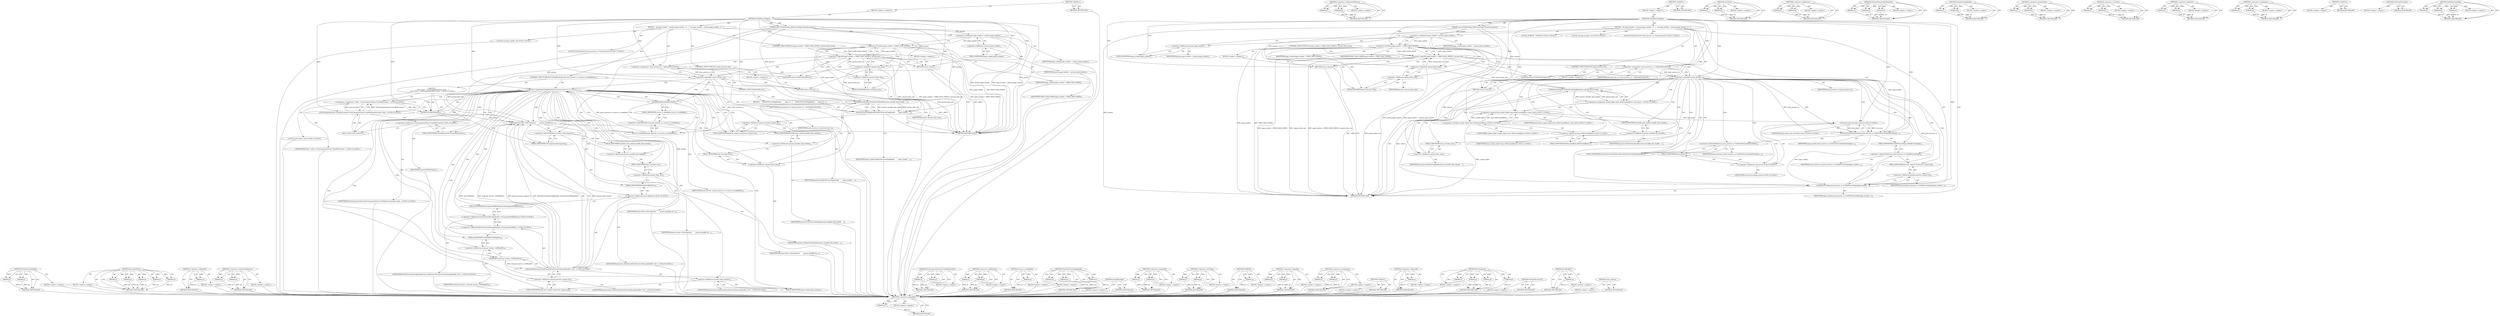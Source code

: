 digraph "web_contents" {
vulnerable_114 [label=<(METHOD,&lt;operator&gt;.logicalNot)>];
vulnerable_115 [label=<(PARAM,p1)>];
vulnerable_116 [label=<(BLOCK,&lt;empty&gt;,&lt;empty&gt;)>];
vulnerable_117 [label=<(METHOD_RETURN,ANY)>];
vulnerable_137 [label=<(METHOD,&lt;operator&gt;.indirectFieldAccess)>];
vulnerable_138 [label=<(PARAM,p1)>];
vulnerable_139 [label=<(PARAM,p2)>];
vulnerable_140 [label=<(BLOCK,&lt;empty&gt;,&lt;empty&gt;)>];
vulnerable_141 [label=<(METHOD_RETURN,ANY)>];
vulnerable_6 [label=<(METHOD,&lt;global&gt;)<SUB>1</SUB>>];
vulnerable_7 [label=<(BLOCK,&lt;empty&gt;,&lt;empty&gt;)<SUB>1</SUB>>];
vulnerable_8 [label=<(METHOD,OnDidPreviewPage)<SUB>1</SUB>>];
vulnerable_9 [label=<(PARAM,const PrintHostMsg_DidPreviewPage_Params&amp; params)<SUB>2</SUB>>];
vulnerable_10 [label=<(BLOCK,{
  int page_number = params.page_number;
  if ...,{
  int page_number = params.page_number;
  if ...)<SUB>2</SUB>>];
vulnerable_11 [label="<(LOCAL,int page_number: int)<SUB>3</SUB>>"];
vulnerable_12 [label=<(&lt;operator&gt;.assignment,page_number = params.page_number)<SUB>3</SUB>>];
vulnerable_13 [label=<(IDENTIFIER,page_number,page_number = params.page_number)<SUB>3</SUB>>];
vulnerable_14 [label=<(&lt;operator&gt;.fieldAccess,params.page_number)<SUB>3</SUB>>];
vulnerable_15 [label=<(IDENTIFIER,params,page_number = params.page_number)<SUB>3</SUB>>];
vulnerable_16 [label=<(FIELD_IDENTIFIER,page_number,page_number)<SUB>3</SUB>>];
vulnerable_17 [label=<(CONTROL_STRUCTURE,IF,if (page_number &lt; FIRST_PAGE_INDEX || !params.data_size))<SUB>4</SUB>>];
vulnerable_18 [label=<(&lt;operator&gt;.logicalOr,page_number &lt; FIRST_PAGE_INDEX || !params.data_...)<SUB>4</SUB>>];
vulnerable_19 [label=<(&lt;operator&gt;.lessThan,page_number &lt; FIRST_PAGE_INDEX)<SUB>4</SUB>>];
vulnerable_20 [label=<(IDENTIFIER,page_number,page_number &lt; FIRST_PAGE_INDEX)<SUB>4</SUB>>];
vulnerable_21 [label=<(IDENTIFIER,FIRST_PAGE_INDEX,page_number &lt; FIRST_PAGE_INDEX)<SUB>4</SUB>>];
vulnerable_22 [label=<(&lt;operator&gt;.logicalNot,!params.data_size)<SUB>4</SUB>>];
vulnerable_23 [label=<(&lt;operator&gt;.fieldAccess,params.data_size)<SUB>4</SUB>>];
vulnerable_24 [label=<(IDENTIFIER,params,!params.data_size)<SUB>4</SUB>>];
vulnerable_25 [label=<(FIELD_IDENTIFIER,data_size,data_size)<SUB>4</SUB>>];
vulnerable_26 [label=<(BLOCK,&lt;empty&gt;,&lt;empty&gt;)<SUB>5</SUB>>];
vulnerable_27 [label=<(RETURN,return;,return;)<SUB>5</SUB>>];
vulnerable_28 [label="<(LOCAL,PrintPreviewUI* print_preview_ui: PrintPreviewUI*)<SUB>7</SUB>>"];
vulnerable_29 [label=<(&lt;operator&gt;.assignment,* print_preview_ui = GetPrintPreviewUI())<SUB>7</SUB>>];
vulnerable_30 [label=<(IDENTIFIER,print_preview_ui,* print_preview_ui = GetPrintPreviewUI())<SUB>7</SUB>>];
vulnerable_31 [label=<(GetPrintPreviewUI,GetPrintPreviewUI())<SUB>7</SUB>>];
vulnerable_32 [label=<(CONTROL_STRUCTURE,IF,if (!print_preview_ui))<SUB>8</SUB>>];
vulnerable_33 [label=<(&lt;operator&gt;.logicalNot,!print_preview_ui)<SUB>8</SUB>>];
vulnerable_34 [label=<(IDENTIFIER,print_preview_ui,!print_preview_ui)<SUB>8</SUB>>];
vulnerable_35 [label=<(BLOCK,&lt;empty&gt;,&lt;empty&gt;)<SUB>9</SUB>>];
vulnerable_36 [label=<(RETURN,return;,return;)<SUB>9</SUB>>];
vulnerable_37 [label="<(&lt;operator&gt;.assignment,scoped_refptr&lt;base::RefCountedBytes&gt; data_bytes...)<SUB>11</SUB>>"];
vulnerable_38 [label="<(&lt;operator&gt;.greaterThan,scoped_refptr&lt;base::RefCountedBytes&gt; data_bytes)<SUB>11</SUB>>"];
vulnerable_39 [label="<(&lt;operator&gt;.lessThan,scoped_refptr&lt;base::RefCountedBytes)<SUB>11</SUB>>"];
vulnerable_40 [label="<(IDENTIFIER,scoped_refptr,scoped_refptr&lt;base::RefCountedBytes)<SUB>11</SUB>>"];
vulnerable_41 [label="<(&lt;operator&gt;.fieldAccess,base::RefCountedBytes)<SUB>11</SUB>>"];
vulnerable_42 [label="<(IDENTIFIER,base,scoped_refptr&lt;base::RefCountedBytes)<SUB>11</SUB>>"];
vulnerable_43 [label=<(FIELD_IDENTIFIER,RefCountedBytes,RefCountedBytes)<SUB>11</SUB>>];
vulnerable_44 [label="<(IDENTIFIER,data_bytes,scoped_refptr&lt;base::RefCountedBytes&gt; data_bytes)<SUB>11</SUB>>"];
vulnerable_45 [label=<(GetDataFromHandle,GetDataFromHandle(params.metafile_data_handle, ...)<SUB>12</SUB>>];
vulnerable_46 [label=<(&lt;operator&gt;.fieldAccess,params.metafile_data_handle)<SUB>12</SUB>>];
vulnerable_47 [label=<(IDENTIFIER,params,GetDataFromHandle(params.metafile_data_handle, ...)<SUB>12</SUB>>];
vulnerable_48 [label=<(FIELD_IDENTIFIER,metafile_data_handle,metafile_data_handle)<SUB>12</SUB>>];
vulnerable_49 [label=<(&lt;operator&gt;.fieldAccess,params.data_size)<SUB>12</SUB>>];
vulnerable_50 [label=<(IDENTIFIER,params,GetDataFromHandle(params.metafile_data_handle, ...)<SUB>12</SUB>>];
vulnerable_51 [label=<(FIELD_IDENTIFIER,data_size,data_size)<SUB>12</SUB>>];
vulnerable_52 [label="<(LOCAL,DCHECK : DCHECK)<SUB>13</SUB>>"];
vulnerable_53 [label=<(SetPrintPreviewDataForIndex,print_preview_ui-&gt;SetPrintPreviewDataForIndex(p...)<SUB>14</SUB>>];
vulnerable_54 [label=<(&lt;operator&gt;.indirectFieldAccess,print_preview_ui-&gt;SetPrintPreviewDataForIndex)<SUB>14</SUB>>];
vulnerable_55 [label=<(IDENTIFIER,print_preview_ui,print_preview_ui-&gt;SetPrintPreviewDataForIndex(p...)<SUB>14</SUB>>];
vulnerable_56 [label=<(FIELD_IDENTIFIER,SetPrintPreviewDataForIndex,SetPrintPreviewDataForIndex)<SUB>14</SUB>>];
vulnerable_57 [label=<(IDENTIFIER,page_number,print_preview_ui-&gt;SetPrintPreviewDataForIndex(p...)<SUB>14</SUB>>];
vulnerable_58 [label="<(std.move,std::move(data_bytes))<SUB>15</SUB>>"];
vulnerable_59 [label="<(&lt;operator&gt;.fieldAccess,std::move)<SUB>15</SUB>>"];
vulnerable_60 [label="<(IDENTIFIER,std,std::move(data_bytes))<SUB>15</SUB>>"];
vulnerable_61 [label=<(FIELD_IDENTIFIER,move,move)<SUB>15</SUB>>];
vulnerable_62 [label="<(IDENTIFIER,data_bytes,std::move(data_bytes))<SUB>15</SUB>>"];
vulnerable_63 [label=<(OnDidPreviewPage,print_preview_ui-&gt;OnDidPreviewPage(page_number,...)<SUB>16</SUB>>];
vulnerable_64 [label=<(&lt;operator&gt;.indirectFieldAccess,print_preview_ui-&gt;OnDidPreviewPage)<SUB>16</SUB>>];
vulnerable_65 [label=<(IDENTIFIER,print_preview_ui,print_preview_ui-&gt;OnDidPreviewPage(page_number,...)<SUB>16</SUB>>];
vulnerable_66 [label=<(FIELD_IDENTIFIER,OnDidPreviewPage,OnDidPreviewPage)<SUB>16</SUB>>];
vulnerable_67 [label=<(IDENTIFIER,page_number,print_preview_ui-&gt;OnDidPreviewPage(page_number,...)<SUB>16</SUB>>];
vulnerable_68 [label=<(&lt;operator&gt;.fieldAccess,params.preview_request_id)<SUB>16</SUB>>];
vulnerable_69 [label=<(IDENTIFIER,params,print_preview_ui-&gt;OnDidPreviewPage(page_number,...)<SUB>16</SUB>>];
vulnerable_70 [label=<(FIELD_IDENTIFIER,preview_request_id,preview_request_id)<SUB>16</SUB>>];
vulnerable_71 [label=<(METHOD_RETURN,void)<SUB>1</SUB>>];
vulnerable_73 [label=<(METHOD_RETURN,ANY)<SUB>1</SUB>>];
vulnerable_142 [label=<(METHOD,std.move)>];
vulnerable_143 [label=<(PARAM,p1)>];
vulnerable_144 [label=<(PARAM,p2)>];
vulnerable_145 [label=<(BLOCK,&lt;empty&gt;,&lt;empty&gt;)>];
vulnerable_146 [label=<(METHOD_RETURN,ANY)>];
vulnerable_99 [label=<(METHOD,&lt;operator&gt;.fieldAccess)>];
vulnerable_100 [label=<(PARAM,p1)>];
vulnerable_101 [label=<(PARAM,p2)>];
vulnerable_102 [label=<(BLOCK,&lt;empty&gt;,&lt;empty&gt;)>];
vulnerable_103 [label=<(METHOD_RETURN,ANY)>];
vulnerable_131 [label=<(METHOD,SetPrintPreviewDataForIndex)>];
vulnerable_132 [label=<(PARAM,p1)>];
vulnerable_133 [label=<(PARAM,p2)>];
vulnerable_134 [label=<(PARAM,p3)>];
vulnerable_135 [label=<(BLOCK,&lt;empty&gt;,&lt;empty&gt;)>];
vulnerable_136 [label=<(METHOD_RETURN,ANY)>];
vulnerable_126 [label=<(METHOD,GetDataFromHandle)>];
vulnerable_127 [label=<(PARAM,p1)>];
vulnerable_128 [label=<(PARAM,p2)>];
vulnerable_129 [label=<(BLOCK,&lt;empty&gt;,&lt;empty&gt;)>];
vulnerable_130 [label=<(METHOD_RETURN,ANY)>];
vulnerable_121 [label=<(METHOD,&lt;operator&gt;.greaterThan)>];
vulnerable_122 [label=<(PARAM,p1)>];
vulnerable_123 [label=<(PARAM,p2)>];
vulnerable_124 [label=<(BLOCK,&lt;empty&gt;,&lt;empty&gt;)>];
vulnerable_125 [label=<(METHOD_RETURN,ANY)>];
vulnerable_109 [label=<(METHOD,&lt;operator&gt;.lessThan)>];
vulnerable_110 [label=<(PARAM,p1)>];
vulnerable_111 [label=<(PARAM,p2)>];
vulnerable_112 [label=<(BLOCK,&lt;empty&gt;,&lt;empty&gt;)>];
vulnerable_113 [label=<(METHOD_RETURN,ANY)>];
vulnerable_104 [label=<(METHOD,&lt;operator&gt;.logicalOr)>];
vulnerable_105 [label=<(PARAM,p1)>];
vulnerable_106 [label=<(PARAM,p2)>];
vulnerable_107 [label=<(BLOCK,&lt;empty&gt;,&lt;empty&gt;)>];
vulnerable_108 [label=<(METHOD_RETURN,ANY)>];
vulnerable_94 [label=<(METHOD,&lt;operator&gt;.assignment)>];
vulnerable_95 [label=<(PARAM,p1)>];
vulnerable_96 [label=<(PARAM,p2)>];
vulnerable_97 [label=<(BLOCK,&lt;empty&gt;,&lt;empty&gt;)>];
vulnerable_98 [label=<(METHOD_RETURN,ANY)>];
vulnerable_88 [label=<(METHOD,&lt;global&gt;)<SUB>1</SUB>>];
vulnerable_89 [label=<(BLOCK,&lt;empty&gt;,&lt;empty&gt;)>];
vulnerable_90 [label=<(METHOD_RETURN,ANY)>];
vulnerable_118 [label=<(METHOD,GetPrintPreviewUI)>];
vulnerable_119 [label=<(BLOCK,&lt;empty&gt;,&lt;empty&gt;)>];
vulnerable_120 [label=<(METHOD_RETURN,ANY)>];
vulnerable_147 [label=<(METHOD,OnDidPreviewPage)>];
vulnerable_148 [label=<(PARAM,p1)>];
vulnerable_149 [label=<(PARAM,p2)>];
vulnerable_150 [label=<(PARAM,p3)>];
vulnerable_151 [label=<(BLOCK,&lt;empty&gt;,&lt;empty&gt;)>];
vulnerable_152 [label=<(METHOD_RETURN,ANY)>];
fixed_207 [label=<(METHOD,GetDataFromHandle)>];
fixed_208 [label=<(PARAM,p1)>];
fixed_209 [label=<(PARAM,p2)>];
fixed_210 [label=<(BLOCK,&lt;empty&gt;,&lt;empty&gt;)>];
fixed_211 [label=<(METHOD_RETURN,ANY)>];
fixed_185 [label=<(METHOD,base.BindOnce)>];
fixed_186 [label=<(PARAM,p1)>];
fixed_187 [label=<(PARAM,p2)>];
fixed_188 [label=<(PARAM,p3)>];
fixed_189 [label=<(PARAM,p4)>];
fixed_190 [label=<(PARAM,p5)>];
fixed_191 [label=<(BLOCK,&lt;empty&gt;,&lt;empty&gt;)>];
fixed_192 [label=<(METHOD_RETURN,ANY)>];
fixed_142 [label=<(METHOD,&lt;operator&gt;.logicalNot)>];
fixed_143 [label=<(PARAM,p1)>];
fixed_144 [label=<(BLOCK,&lt;empty&gt;,&lt;empty&gt;)>];
fixed_145 [label=<(METHOD_RETURN,ANY)>];
fixed_161 [label=<(METHOD,&lt;operator&gt;.indirectFieldAccess)>];
fixed_162 [label=<(PARAM,p1)>];
fixed_163 [label=<(PARAM,p2)>];
fixed_164 [label=<(BLOCK,&lt;empty&gt;,&lt;empty&gt;)>];
fixed_165 [label=<(METHOD_RETURN,ANY)>];
fixed_6 [label=<(METHOD,&lt;global&gt;)<SUB>1</SUB>>];
fixed_7 [label=<(BLOCK,&lt;empty&gt;,&lt;empty&gt;)<SUB>1</SUB>>];
fixed_8 [label=<(METHOD,OnDidPreviewPage)<SUB>1</SUB>>];
fixed_9 [label=<(PARAM,const PrintHostMsg_DidPreviewPage_Params&amp; params)<SUB>2</SUB>>];
fixed_10 [label=<(BLOCK,{
  int page_number = params.page_number;
  if ...,{
  int page_number = params.page_number;
  if ...)<SUB>2</SUB>>];
fixed_11 [label="<(LOCAL,int page_number: int)<SUB>3</SUB>>"];
fixed_12 [label=<(&lt;operator&gt;.assignment,page_number = params.page_number)<SUB>3</SUB>>];
fixed_13 [label=<(IDENTIFIER,page_number,page_number = params.page_number)<SUB>3</SUB>>];
fixed_14 [label=<(&lt;operator&gt;.fieldAccess,params.page_number)<SUB>3</SUB>>];
fixed_15 [label=<(IDENTIFIER,params,page_number = params.page_number)<SUB>3</SUB>>];
fixed_16 [label=<(FIELD_IDENTIFIER,page_number,page_number)<SUB>3</SUB>>];
fixed_17 [label=<(CONTROL_STRUCTURE,IF,if (page_number &lt; FIRST_PAGE_INDEX || !params.data_size))<SUB>4</SUB>>];
fixed_18 [label=<(&lt;operator&gt;.logicalOr,page_number &lt; FIRST_PAGE_INDEX || !params.data_...)<SUB>4</SUB>>];
fixed_19 [label=<(&lt;operator&gt;.lessThan,page_number &lt; FIRST_PAGE_INDEX)<SUB>4</SUB>>];
fixed_20 [label=<(IDENTIFIER,page_number,page_number &lt; FIRST_PAGE_INDEX)<SUB>4</SUB>>];
fixed_21 [label=<(IDENTIFIER,FIRST_PAGE_INDEX,page_number &lt; FIRST_PAGE_INDEX)<SUB>4</SUB>>];
fixed_22 [label=<(&lt;operator&gt;.logicalNot,!params.data_size)<SUB>4</SUB>>];
fixed_23 [label=<(&lt;operator&gt;.fieldAccess,params.data_size)<SUB>4</SUB>>];
fixed_24 [label=<(IDENTIFIER,params,!params.data_size)<SUB>4</SUB>>];
fixed_25 [label=<(FIELD_IDENTIFIER,data_size,data_size)<SUB>4</SUB>>];
fixed_26 [label=<(BLOCK,&lt;empty&gt;,&lt;empty&gt;)<SUB>5</SUB>>];
fixed_27 [label=<(RETURN,return;,return;)<SUB>5</SUB>>];
fixed_28 [label="<(LOCAL,PrintPreviewUI* print_preview_ui: PrintPreviewUI*)<SUB>7</SUB>>"];
fixed_29 [label=<(&lt;operator&gt;.assignment,* print_preview_ui = GetPrintPreviewUI())<SUB>7</SUB>>];
fixed_30 [label=<(IDENTIFIER,print_preview_ui,* print_preview_ui = GetPrintPreviewUI())<SUB>7</SUB>>];
fixed_31 [label=<(GetPrintPreviewUI,GetPrintPreviewUI())<SUB>7</SUB>>];
fixed_32 [label=<(CONTROL_STRUCTURE,IF,if (!print_preview_ui))<SUB>8</SUB>>];
fixed_33 [label=<(&lt;operator&gt;.logicalNot,!print_preview_ui)<SUB>8</SUB>>];
fixed_34 [label=<(IDENTIFIER,print_preview_ui,!print_preview_ui)<SUB>8</SUB>>];
fixed_35 [label=<(BLOCK,&lt;empty&gt;,&lt;empty&gt;)<SUB>9</SUB>>];
fixed_36 [label=<(RETURN,return;,return;)<SUB>9</SUB>>];
fixed_37 [label=<(CONTROL_STRUCTURE,IF,if (IsOopifEnabled() &amp;&amp; print_preview_ui-&gt;source_is_modifiable()))<SUB>11</SUB>>];
fixed_38 [label=<(&lt;operator&gt;.logicalAnd,IsOopifEnabled() &amp;&amp; print_preview_ui-&gt;source_is...)<SUB>11</SUB>>];
fixed_39 [label=<(IsOopifEnabled,IsOopifEnabled())<SUB>11</SUB>>];
fixed_40 [label=<(source_is_modifiable,print_preview_ui-&gt;source_is_modifiable())<SUB>11</SUB>>];
fixed_41 [label=<(&lt;operator&gt;.indirectFieldAccess,print_preview_ui-&gt;source_is_modifiable)<SUB>11</SUB>>];
fixed_42 [label=<(IDENTIFIER,print_preview_ui,print_preview_ui-&gt;source_is_modifiable())<SUB>11</SUB>>];
fixed_43 [label=<(FIELD_IDENTIFIER,source_is_modifiable,source_is_modifiable)<SUB>11</SUB>>];
fixed_44 [label="<(BLOCK,{
    auto* client = PrintCompositeClient::From...,{
    auto* client = PrintCompositeClient::From...)<SUB>11</SUB>>"];
fixed_45 [label="<(LOCAL,auto* client: auto*)<SUB>12</SUB>>"];
fixed_46 [label="<(&lt;operator&gt;.assignment,* client = PrintCompositeClient::FromWebContent...)<SUB>12</SUB>>"];
fixed_47 [label="<(IDENTIFIER,client,* client = PrintCompositeClient::FromWebContent...)<SUB>12</SUB>>"];
fixed_48 [label="<(PrintCompositeClient.FromWebContents,PrintCompositeClient::FromWebContents(web_conte...)<SUB>12</SUB>>"];
fixed_49 [label="<(&lt;operator&gt;.fieldAccess,PrintCompositeClient::FromWebContents)<SUB>12</SUB>>"];
fixed_50 [label="<(IDENTIFIER,PrintCompositeClient,PrintCompositeClient::FromWebContents(web_conte...)<SUB>12</SUB>>"];
fixed_51 [label=<(FIELD_IDENTIFIER,FromWebContents,FromWebContents)<SUB>12</SUB>>];
fixed_52 [label=<(web_contents,web_contents())<SUB>12</SUB>>];
fixed_53 [label=<(DCHECK,DCHECK(client))<SUB>13</SUB>>];
fixed_54 [label=<(IDENTIFIER,client,DCHECK(client))<SUB>13</SUB>>];
fixed_55 [label=<(DoComposite,client-&gt;DoComposite(
        params.metafile_da...)<SUB>16</SUB>>];
fixed_56 [label=<(&lt;operator&gt;.indirectFieldAccess,client-&gt;DoComposite)<SUB>16</SUB>>];
fixed_57 [label=<(IDENTIFIER,client,client-&gt;DoComposite(
        params.metafile_da...)<SUB>16</SUB>>];
fixed_58 [label=<(FIELD_IDENTIFIER,DoComposite,DoComposite)<SUB>16</SUB>>];
fixed_59 [label=<(&lt;operator&gt;.fieldAccess,params.metafile_data_handle)<SUB>17</SUB>>];
fixed_60 [label=<(IDENTIFIER,params,client-&gt;DoComposite(
        params.metafile_da...)<SUB>17</SUB>>];
fixed_61 [label=<(FIELD_IDENTIFIER,metafile_data_handle,metafile_data_handle)<SUB>17</SUB>>];
fixed_62 [label=<(&lt;operator&gt;.fieldAccess,params.data_size)<SUB>17</SUB>>];
fixed_63 [label=<(IDENTIFIER,params,client-&gt;DoComposite(
        params.metafile_da...)<SUB>17</SUB>>];
fixed_64 [label=<(FIELD_IDENTIFIER,data_size,data_size)<SUB>17</SUB>>];
fixed_65 [label="<(base.BindOnce,base::BindOnce(&amp;PrintPreviewMessageHandler::OnC...)<SUB>18</SUB>>"];
fixed_66 [label="<(&lt;operator&gt;.fieldAccess,base::BindOnce)<SUB>18</SUB>>"];
fixed_67 [label="<(IDENTIFIER,base,base::BindOnce(&amp;PrintPreviewMessageHandler::OnC...)<SUB>18</SUB>>"];
fixed_68 [label=<(FIELD_IDENTIFIER,BindOnce,BindOnce)<SUB>18</SUB>>];
fixed_69 [label="<(&lt;operator&gt;.addressOf,&amp;PrintPreviewMessageHandler::OnCompositePdfPage...)<SUB>18</SUB>>"];
fixed_70 [label="<(&lt;operator&gt;.fieldAccess,PrintPreviewMessageHandler::OnCompositePdfPageDone)<SUB>18</SUB>>"];
fixed_71 [label="<(IDENTIFIER,PrintPreviewMessageHandler,base::BindOnce(&amp;PrintPreviewMessageHandler::OnC...)<SUB>18</SUB>>"];
fixed_72 [label=<(FIELD_IDENTIFIER,OnCompositePdfPageDone,OnCompositePdfPageDone)<SUB>18</SUB>>];
fixed_73 [label=<(GetWeakPtr,weak_ptr_factory_.GetWeakPtr())<SUB>19</SUB>>];
fixed_74 [label=<(&lt;operator&gt;.fieldAccess,weak_ptr_factory_.GetWeakPtr)<SUB>19</SUB>>];
fixed_75 [label=<(IDENTIFIER,weak_ptr_factory_,weak_ptr_factory_.GetWeakPtr())<SUB>19</SUB>>];
fixed_76 [label=<(FIELD_IDENTIFIER,GetWeakPtr,GetWeakPtr)<SUB>19</SUB>>];
fixed_77 [label=<(&lt;operator&gt;.fieldAccess,params.page_number)<SUB>19</SUB>>];
fixed_78 [label="<(IDENTIFIER,params,base::BindOnce(&amp;PrintPreviewMessageHandler::OnC...)<SUB>19</SUB>>"];
fixed_79 [label=<(FIELD_IDENTIFIER,page_number,page_number)<SUB>19</SUB>>];
fixed_80 [label=<(&lt;operator&gt;.fieldAccess,params.preview_request_id)<SUB>20</SUB>>];
fixed_81 [label="<(IDENTIFIER,params,base::BindOnce(&amp;PrintPreviewMessageHandler::OnC...)<SUB>20</SUB>>"];
fixed_82 [label=<(FIELD_IDENTIFIER,preview_request_id,preview_request_id)<SUB>20</SUB>>];
fixed_83 [label=<(CONTROL_STRUCTURE,ELSE,else)<SUB>21</SUB>>];
fixed_84 [label=<(BLOCK,{
    NotifyUIPreviewPageReady(
        page_nu...,{
    NotifyUIPreviewPageReady(
        page_nu...)<SUB>21</SUB>>];
fixed_85 [label=<(NotifyUIPreviewPageReady,NotifyUIPreviewPageReady(
        page_number, ...)<SUB>22</SUB>>];
fixed_86 [label=<(IDENTIFIER,page_number,NotifyUIPreviewPageReady(
        page_number, ...)<SUB>23</SUB>>];
fixed_87 [label=<(&lt;operator&gt;.fieldAccess,params.preview_request_id)<SUB>23</SUB>>];
fixed_88 [label=<(IDENTIFIER,params,NotifyUIPreviewPageReady(
        page_number, ...)<SUB>23</SUB>>];
fixed_89 [label=<(FIELD_IDENTIFIER,preview_request_id,preview_request_id)<SUB>23</SUB>>];
fixed_90 [label=<(GetDataFromHandle,GetDataFromHandle(params.metafile_data_handle, ...)<SUB>24</SUB>>];
fixed_91 [label=<(&lt;operator&gt;.fieldAccess,params.metafile_data_handle)<SUB>24</SUB>>];
fixed_92 [label=<(IDENTIFIER,params,GetDataFromHandle(params.metafile_data_handle, ...)<SUB>24</SUB>>];
fixed_93 [label=<(FIELD_IDENTIFIER,metafile_data_handle,metafile_data_handle)<SUB>24</SUB>>];
fixed_94 [label=<(&lt;operator&gt;.fieldAccess,params.data_size)<SUB>24</SUB>>];
fixed_95 [label=<(IDENTIFIER,params,GetDataFromHandle(params.metafile_data_handle, ...)<SUB>24</SUB>>];
fixed_96 [label=<(FIELD_IDENTIFIER,data_size,data_size)<SUB>24</SUB>>];
fixed_97 [label=<(METHOD_RETURN,void)<SUB>1</SUB>>];
fixed_99 [label=<(METHOD_RETURN,ANY)<SUB>1</SUB>>];
fixed_166 [label=<(METHOD,PrintCompositeClient.FromWebContents)>];
fixed_167 [label=<(PARAM,p1)>];
fixed_168 [label=<(PARAM,p2)>];
fixed_169 [label=<(BLOCK,&lt;empty&gt;,&lt;empty&gt;)>];
fixed_170 [label=<(METHOD_RETURN,ANY)>];
fixed_127 [label=<(METHOD,&lt;operator&gt;.fieldAccess)>];
fixed_128 [label=<(PARAM,p1)>];
fixed_129 [label=<(PARAM,p2)>];
fixed_130 [label=<(BLOCK,&lt;empty&gt;,&lt;empty&gt;)>];
fixed_131 [label=<(METHOD_RETURN,ANY)>];
fixed_157 [label=<(METHOD,source_is_modifiable)>];
fixed_158 [label=<(PARAM,p1)>];
fixed_159 [label=<(BLOCK,&lt;empty&gt;,&lt;empty&gt;)>];
fixed_160 [label=<(METHOD_RETURN,ANY)>];
fixed_201 [label=<(METHOD,NotifyUIPreviewPageReady)>];
fixed_202 [label=<(PARAM,p1)>];
fixed_203 [label=<(PARAM,p2)>];
fixed_204 [label=<(PARAM,p3)>];
fixed_205 [label=<(BLOCK,&lt;empty&gt;,&lt;empty&gt;)>];
fixed_206 [label=<(METHOD_RETURN,ANY)>];
fixed_154 [label=<(METHOD,IsOopifEnabled)>];
fixed_155 [label=<(BLOCK,&lt;empty&gt;,&lt;empty&gt;)>];
fixed_156 [label=<(METHOD_RETURN,ANY)>];
fixed_149 [label=<(METHOD,&lt;operator&gt;.logicalAnd)>];
fixed_150 [label=<(PARAM,p1)>];
fixed_151 [label=<(PARAM,p2)>];
fixed_152 [label=<(BLOCK,&lt;empty&gt;,&lt;empty&gt;)>];
fixed_153 [label=<(METHOD_RETURN,ANY)>];
fixed_137 [label=<(METHOD,&lt;operator&gt;.lessThan)>];
fixed_138 [label=<(PARAM,p1)>];
fixed_139 [label=<(PARAM,p2)>];
fixed_140 [label=<(BLOCK,&lt;empty&gt;,&lt;empty&gt;)>];
fixed_141 [label=<(METHOD_RETURN,ANY)>];
fixed_174 [label=<(METHOD,DCHECK)>];
fixed_175 [label=<(PARAM,p1)>];
fixed_176 [label=<(BLOCK,&lt;empty&gt;,&lt;empty&gt;)>];
fixed_177 [label=<(METHOD_RETURN,ANY)>];
fixed_132 [label=<(METHOD,&lt;operator&gt;.logicalOr)>];
fixed_133 [label=<(PARAM,p1)>];
fixed_134 [label=<(PARAM,p2)>];
fixed_135 [label=<(BLOCK,&lt;empty&gt;,&lt;empty&gt;)>];
fixed_136 [label=<(METHOD_RETURN,ANY)>];
fixed_122 [label=<(METHOD,&lt;operator&gt;.assignment)>];
fixed_123 [label=<(PARAM,p1)>];
fixed_124 [label=<(PARAM,p2)>];
fixed_125 [label=<(BLOCK,&lt;empty&gt;,&lt;empty&gt;)>];
fixed_126 [label=<(METHOD_RETURN,ANY)>];
fixed_116 [label=<(METHOD,&lt;global&gt;)<SUB>1</SUB>>];
fixed_117 [label=<(BLOCK,&lt;empty&gt;,&lt;empty&gt;)>];
fixed_118 [label=<(METHOD_RETURN,ANY)>];
fixed_193 [label=<(METHOD,&lt;operator&gt;.addressOf)>];
fixed_194 [label=<(PARAM,p1)>];
fixed_195 [label=<(BLOCK,&lt;empty&gt;,&lt;empty&gt;)>];
fixed_196 [label=<(METHOD_RETURN,ANY)>];
fixed_178 [label=<(METHOD,DoComposite)>];
fixed_179 [label=<(PARAM,p1)>];
fixed_180 [label=<(PARAM,p2)>];
fixed_181 [label=<(PARAM,p3)>];
fixed_182 [label=<(PARAM,p4)>];
fixed_183 [label=<(BLOCK,&lt;empty&gt;,&lt;empty&gt;)>];
fixed_184 [label=<(METHOD_RETURN,ANY)>];
fixed_146 [label=<(METHOD,GetPrintPreviewUI)>];
fixed_147 [label=<(BLOCK,&lt;empty&gt;,&lt;empty&gt;)>];
fixed_148 [label=<(METHOD_RETURN,ANY)>];
fixed_197 [label=<(METHOD,GetWeakPtr)>];
fixed_198 [label=<(PARAM,p1)>];
fixed_199 [label=<(BLOCK,&lt;empty&gt;,&lt;empty&gt;)>];
fixed_200 [label=<(METHOD_RETURN,ANY)>];
fixed_171 [label=<(METHOD,web_contents)>];
fixed_172 [label=<(BLOCK,&lt;empty&gt;,&lt;empty&gt;)>];
fixed_173 [label=<(METHOD_RETURN,ANY)>];
vulnerable_114 -> vulnerable_115  [key=0, label="AST: "];
vulnerable_114 -> vulnerable_115  [key=1, label="DDG: "];
vulnerable_114 -> vulnerable_116  [key=0, label="AST: "];
vulnerable_114 -> vulnerable_117  [key=0, label="AST: "];
vulnerable_114 -> vulnerable_117  [key=1, label="CFG: "];
vulnerable_115 -> vulnerable_117  [key=0, label="DDG: p1"];
vulnerable_137 -> vulnerable_138  [key=0, label="AST: "];
vulnerable_137 -> vulnerable_138  [key=1, label="DDG: "];
vulnerable_137 -> vulnerable_140  [key=0, label="AST: "];
vulnerable_137 -> vulnerable_139  [key=0, label="AST: "];
vulnerable_137 -> vulnerable_139  [key=1, label="DDG: "];
vulnerable_137 -> vulnerable_141  [key=0, label="AST: "];
vulnerable_137 -> vulnerable_141  [key=1, label="CFG: "];
vulnerable_138 -> vulnerable_141  [key=0, label="DDG: p1"];
vulnerable_139 -> vulnerable_141  [key=0, label="DDG: p2"];
vulnerable_6 -> vulnerable_7  [key=0, label="AST: "];
vulnerable_6 -> vulnerable_73  [key=0, label="AST: "];
vulnerable_6 -> vulnerable_73  [key=1, label="CFG: "];
vulnerable_7 -> vulnerable_8  [key=0, label="AST: "];
vulnerable_8 -> vulnerable_9  [key=0, label="AST: "];
vulnerable_8 -> vulnerable_9  [key=1, label="DDG: "];
vulnerable_8 -> vulnerable_10  [key=0, label="AST: "];
vulnerable_8 -> vulnerable_71  [key=0, label="AST: "];
vulnerable_8 -> vulnerable_16  [key=0, label="CFG: "];
vulnerable_8 -> vulnerable_29  [key=0, label="DDG: "];
vulnerable_8 -> vulnerable_53  [key=0, label="DDG: "];
vulnerable_8 -> vulnerable_63  [key=0, label="DDG: "];
vulnerable_8 -> vulnerable_27  [key=0, label="DDG: "];
vulnerable_8 -> vulnerable_33  [key=0, label="DDG: "];
vulnerable_8 -> vulnerable_36  [key=0, label="DDG: "];
vulnerable_8 -> vulnerable_38  [key=0, label="DDG: "];
vulnerable_8 -> vulnerable_58  [key=0, label="DDG: "];
vulnerable_8 -> vulnerable_19  [key=0, label="DDG: "];
vulnerable_8 -> vulnerable_39  [key=0, label="DDG: "];
vulnerable_9 -> vulnerable_71  [key=0, label="DDG: params"];
vulnerable_9 -> vulnerable_12  [key=0, label="DDG: params"];
vulnerable_9 -> vulnerable_63  [key=0, label="DDG: params"];
vulnerable_9 -> vulnerable_45  [key=0, label="DDG: params"];
vulnerable_9 -> vulnerable_22  [key=0, label="DDG: params"];
vulnerable_10 -> vulnerable_11  [key=0, label="AST: "];
vulnerable_10 -> vulnerable_12  [key=0, label="AST: "];
vulnerable_10 -> vulnerable_17  [key=0, label="AST: "];
vulnerable_10 -> vulnerable_28  [key=0, label="AST: "];
vulnerable_10 -> vulnerable_29  [key=0, label="AST: "];
vulnerable_10 -> vulnerable_32  [key=0, label="AST: "];
vulnerable_10 -> vulnerable_37  [key=0, label="AST: "];
vulnerable_10 -> vulnerable_52  [key=0, label="AST: "];
vulnerable_10 -> vulnerable_53  [key=0, label="AST: "];
vulnerable_10 -> vulnerable_63  [key=0, label="AST: "];
vulnerable_12 -> vulnerable_13  [key=0, label="AST: "];
vulnerable_12 -> vulnerable_14  [key=0, label="AST: "];
vulnerable_12 -> vulnerable_19  [key=0, label="CFG: "];
vulnerable_12 -> vulnerable_19  [key=1, label="DDG: page_number"];
vulnerable_12 -> vulnerable_71  [key=0, label="DDG: params.page_number"];
vulnerable_12 -> vulnerable_71  [key=1, label="DDG: page_number = params.page_number"];
vulnerable_14 -> vulnerable_15  [key=0, label="AST: "];
vulnerable_14 -> vulnerable_16  [key=0, label="AST: "];
vulnerable_14 -> vulnerable_12  [key=0, label="CFG: "];
vulnerable_16 -> vulnerable_14  [key=0, label="CFG: "];
vulnerable_17 -> vulnerable_18  [key=0, label="AST: "];
vulnerable_17 -> vulnerable_26  [key=0, label="AST: "];
vulnerable_18 -> vulnerable_19  [key=0, label="AST: "];
vulnerable_18 -> vulnerable_22  [key=0, label="AST: "];
vulnerable_18 -> vulnerable_27  [key=0, label="CFG: "];
vulnerable_18 -> vulnerable_27  [key=1, label="CDG: "];
vulnerable_18 -> vulnerable_31  [key=0, label="CFG: "];
vulnerable_18 -> vulnerable_31  [key=1, label="CDG: "];
vulnerable_18 -> vulnerable_71  [key=0, label="DDG: page_number &lt; FIRST_PAGE_INDEX"];
vulnerable_18 -> vulnerable_71  [key=1, label="DDG: !params.data_size"];
vulnerable_18 -> vulnerable_71  [key=2, label="DDG: page_number &lt; FIRST_PAGE_INDEX || !params.data_size"];
vulnerable_18 -> vulnerable_33  [key=0, label="CDG: "];
vulnerable_18 -> vulnerable_29  [key=0, label="CDG: "];
vulnerable_19 -> vulnerable_20  [key=0, label="AST: "];
vulnerable_19 -> vulnerable_21  [key=0, label="AST: "];
vulnerable_19 -> vulnerable_18  [key=0, label="CFG: "];
vulnerable_19 -> vulnerable_18  [key=1, label="DDG: page_number"];
vulnerable_19 -> vulnerable_18  [key=2, label="DDG: FIRST_PAGE_INDEX"];
vulnerable_19 -> vulnerable_25  [key=0, label="CFG: "];
vulnerable_19 -> vulnerable_25  [key=1, label="CDG: "];
vulnerable_19 -> vulnerable_71  [key=0, label="DDG: page_number"];
vulnerable_19 -> vulnerable_71  [key=1, label="DDG: FIRST_PAGE_INDEX"];
vulnerable_19 -> vulnerable_53  [key=0, label="DDG: page_number"];
vulnerable_19 -> vulnerable_23  [key=0, label="CDG: "];
vulnerable_19 -> vulnerable_22  [key=0, label="CDG: "];
vulnerable_22 -> vulnerable_23  [key=0, label="AST: "];
vulnerable_22 -> vulnerable_18  [key=0, label="CFG: "];
vulnerable_22 -> vulnerable_18  [key=1, label="DDG: params.data_size"];
vulnerable_22 -> vulnerable_71  [key=0, label="DDG: params.data_size"];
vulnerable_22 -> vulnerable_45  [key=0, label="DDG: params.data_size"];
vulnerable_23 -> vulnerable_24  [key=0, label="AST: "];
vulnerable_23 -> vulnerable_25  [key=0, label="AST: "];
vulnerable_23 -> vulnerable_22  [key=0, label="CFG: "];
vulnerable_25 -> vulnerable_23  [key=0, label="CFG: "];
vulnerable_26 -> vulnerable_27  [key=0, label="AST: "];
vulnerable_27 -> vulnerable_71  [key=0, label="CFG: "];
vulnerable_27 -> vulnerable_71  [key=1, label="DDG: &lt;RET&gt;"];
vulnerable_29 -> vulnerable_30  [key=0, label="AST: "];
vulnerable_29 -> vulnerable_31  [key=0, label="AST: "];
vulnerable_29 -> vulnerable_33  [key=0, label="CFG: "];
vulnerable_29 -> vulnerable_33  [key=1, label="DDG: print_preview_ui"];
vulnerable_31 -> vulnerable_29  [key=0, label="CFG: "];
vulnerable_32 -> vulnerable_33  [key=0, label="AST: "];
vulnerable_32 -> vulnerable_35  [key=0, label="AST: "];
vulnerable_33 -> vulnerable_34  [key=0, label="AST: "];
vulnerable_33 -> vulnerable_36  [key=0, label="CFG: "];
vulnerable_33 -> vulnerable_36  [key=1, label="CDG: "];
vulnerable_33 -> vulnerable_43  [key=0, label="CFG: "];
vulnerable_33 -> vulnerable_43  [key=1, label="CDG: "];
vulnerable_33 -> vulnerable_53  [key=0, label="DDG: print_preview_ui"];
vulnerable_33 -> vulnerable_53  [key=1, label="CDG: "];
vulnerable_33 -> vulnerable_63  [key=0, label="DDG: print_preview_ui"];
vulnerable_33 -> vulnerable_63  [key=1, label="CDG: "];
vulnerable_33 -> vulnerable_48  [key=0, label="CDG: "];
vulnerable_33 -> vulnerable_58  [key=0, label="CDG: "];
vulnerable_33 -> vulnerable_68  [key=0, label="CDG: "];
vulnerable_33 -> vulnerable_49  [key=0, label="CDG: "];
vulnerable_33 -> vulnerable_61  [key=0, label="CDG: "];
vulnerable_33 -> vulnerable_64  [key=0, label="CDG: "];
vulnerable_33 -> vulnerable_51  [key=0, label="CDG: "];
vulnerable_33 -> vulnerable_66  [key=0, label="CDG: "];
vulnerable_33 -> vulnerable_37  [key=0, label="CDG: "];
vulnerable_33 -> vulnerable_46  [key=0, label="CDG: "];
vulnerable_33 -> vulnerable_38  [key=0, label="CDG: "];
vulnerable_33 -> vulnerable_56  [key=0, label="CDG: "];
vulnerable_33 -> vulnerable_41  [key=0, label="CDG: "];
vulnerable_33 -> vulnerable_70  [key=0, label="CDG: "];
vulnerable_33 -> vulnerable_45  [key=0, label="CDG: "];
vulnerable_33 -> vulnerable_59  [key=0, label="CDG: "];
vulnerable_33 -> vulnerable_54  [key=0, label="CDG: "];
vulnerable_33 -> vulnerable_39  [key=0, label="CDG: "];
vulnerable_35 -> vulnerable_36  [key=0, label="AST: "];
vulnerable_36 -> vulnerable_71  [key=0, label="CFG: "];
vulnerable_36 -> vulnerable_71  [key=1, label="DDG: &lt;RET&gt;"];
vulnerable_37 -> vulnerable_38  [key=0, label="AST: "];
vulnerable_37 -> vulnerable_45  [key=0, label="AST: "];
vulnerable_37 -> vulnerable_56  [key=0, label="CFG: "];
vulnerable_38 -> vulnerable_39  [key=0, label="AST: "];
vulnerable_38 -> vulnerable_44  [key=0, label="AST: "];
vulnerable_38 -> vulnerable_48  [key=0, label="CFG: "];
vulnerable_38 -> vulnerable_58  [key=0, label="DDG: data_bytes"];
vulnerable_39 -> vulnerable_40  [key=0, label="AST: "];
vulnerable_39 -> vulnerable_41  [key=0, label="AST: "];
vulnerable_39 -> vulnerable_38  [key=0, label="CFG: "];
vulnerable_39 -> vulnerable_38  [key=1, label="DDG: scoped_refptr"];
vulnerable_39 -> vulnerable_38  [key=2, label="DDG: base::RefCountedBytes"];
vulnerable_39 -> vulnerable_71  [key=0, label="DDG: scoped_refptr"];
vulnerable_41 -> vulnerable_42  [key=0, label="AST: "];
vulnerable_41 -> vulnerable_43  [key=0, label="AST: "];
vulnerable_41 -> vulnerable_39  [key=0, label="CFG: "];
vulnerable_43 -> vulnerable_41  [key=0, label="CFG: "];
vulnerable_45 -> vulnerable_46  [key=0, label="AST: "];
vulnerable_45 -> vulnerable_49  [key=0, label="AST: "];
vulnerable_45 -> vulnerable_37  [key=0, label="CFG: "];
vulnerable_45 -> vulnerable_37  [key=1, label="DDG: params.metafile_data_handle"];
vulnerable_45 -> vulnerable_37  [key=2, label="DDG: params.data_size"];
vulnerable_46 -> vulnerable_47  [key=0, label="AST: "];
vulnerable_46 -> vulnerable_48  [key=0, label="AST: "];
vulnerable_46 -> vulnerable_51  [key=0, label="CFG: "];
vulnerable_48 -> vulnerable_46  [key=0, label="CFG: "];
vulnerable_49 -> vulnerable_50  [key=0, label="AST: "];
vulnerable_49 -> vulnerable_51  [key=0, label="AST: "];
vulnerable_49 -> vulnerable_45  [key=0, label="CFG: "];
vulnerable_51 -> vulnerable_49  [key=0, label="CFG: "];
vulnerable_53 -> vulnerable_54  [key=0, label="AST: "];
vulnerable_53 -> vulnerable_57  [key=0, label="AST: "];
vulnerable_53 -> vulnerable_58  [key=0, label="AST: "];
vulnerable_53 -> vulnerable_66  [key=0, label="CFG: "];
vulnerable_53 -> vulnerable_63  [key=0, label="DDG: page_number"];
vulnerable_54 -> vulnerable_55  [key=0, label="AST: "];
vulnerable_54 -> vulnerable_56  [key=0, label="AST: "];
vulnerable_54 -> vulnerable_61  [key=0, label="CFG: "];
vulnerable_56 -> vulnerable_54  [key=0, label="CFG: "];
vulnerable_58 -> vulnerable_59  [key=0, label="AST: "];
vulnerable_58 -> vulnerable_62  [key=0, label="AST: "];
vulnerable_58 -> vulnerable_53  [key=0, label="CFG: "];
vulnerable_58 -> vulnerable_53  [key=1, label="DDG: std::move"];
vulnerable_58 -> vulnerable_53  [key=2, label="DDG: data_bytes"];
vulnerable_59 -> vulnerable_60  [key=0, label="AST: "];
vulnerable_59 -> vulnerable_61  [key=0, label="AST: "];
vulnerable_59 -> vulnerable_58  [key=0, label="CFG: "];
vulnerable_61 -> vulnerable_59  [key=0, label="CFG: "];
vulnerable_63 -> vulnerable_64  [key=0, label="AST: "];
vulnerable_63 -> vulnerable_67  [key=0, label="AST: "];
vulnerable_63 -> vulnerable_68  [key=0, label="AST: "];
vulnerable_63 -> vulnerable_71  [key=0, label="CFG: "];
vulnerable_64 -> vulnerable_65  [key=0, label="AST: "];
vulnerable_64 -> vulnerable_66  [key=0, label="AST: "];
vulnerable_64 -> vulnerable_70  [key=0, label="CFG: "];
vulnerable_66 -> vulnerable_64  [key=0, label="CFG: "];
vulnerable_68 -> vulnerable_69  [key=0, label="AST: "];
vulnerable_68 -> vulnerable_70  [key=0, label="AST: "];
vulnerable_68 -> vulnerable_63  [key=0, label="CFG: "];
vulnerable_70 -> vulnerable_68  [key=0, label="CFG: "];
vulnerable_142 -> vulnerable_143  [key=0, label="AST: "];
vulnerable_142 -> vulnerable_143  [key=1, label="DDG: "];
vulnerable_142 -> vulnerable_145  [key=0, label="AST: "];
vulnerable_142 -> vulnerable_144  [key=0, label="AST: "];
vulnerable_142 -> vulnerable_144  [key=1, label="DDG: "];
vulnerable_142 -> vulnerable_146  [key=0, label="AST: "];
vulnerable_142 -> vulnerable_146  [key=1, label="CFG: "];
vulnerable_143 -> vulnerable_146  [key=0, label="DDG: p1"];
vulnerable_144 -> vulnerable_146  [key=0, label="DDG: p2"];
vulnerable_99 -> vulnerable_100  [key=0, label="AST: "];
vulnerable_99 -> vulnerable_100  [key=1, label="DDG: "];
vulnerable_99 -> vulnerable_102  [key=0, label="AST: "];
vulnerable_99 -> vulnerable_101  [key=0, label="AST: "];
vulnerable_99 -> vulnerable_101  [key=1, label="DDG: "];
vulnerable_99 -> vulnerable_103  [key=0, label="AST: "];
vulnerable_99 -> vulnerable_103  [key=1, label="CFG: "];
vulnerable_100 -> vulnerable_103  [key=0, label="DDG: p1"];
vulnerable_101 -> vulnerable_103  [key=0, label="DDG: p2"];
vulnerable_131 -> vulnerable_132  [key=0, label="AST: "];
vulnerable_131 -> vulnerable_132  [key=1, label="DDG: "];
vulnerable_131 -> vulnerable_135  [key=0, label="AST: "];
vulnerable_131 -> vulnerable_133  [key=0, label="AST: "];
vulnerable_131 -> vulnerable_133  [key=1, label="DDG: "];
vulnerable_131 -> vulnerable_136  [key=0, label="AST: "];
vulnerable_131 -> vulnerable_136  [key=1, label="CFG: "];
vulnerable_131 -> vulnerable_134  [key=0, label="AST: "];
vulnerable_131 -> vulnerable_134  [key=1, label="DDG: "];
vulnerable_132 -> vulnerable_136  [key=0, label="DDG: p1"];
vulnerable_133 -> vulnerable_136  [key=0, label="DDG: p2"];
vulnerable_134 -> vulnerable_136  [key=0, label="DDG: p3"];
vulnerable_126 -> vulnerable_127  [key=0, label="AST: "];
vulnerable_126 -> vulnerable_127  [key=1, label="DDG: "];
vulnerable_126 -> vulnerable_129  [key=0, label="AST: "];
vulnerable_126 -> vulnerable_128  [key=0, label="AST: "];
vulnerable_126 -> vulnerable_128  [key=1, label="DDG: "];
vulnerable_126 -> vulnerable_130  [key=0, label="AST: "];
vulnerable_126 -> vulnerable_130  [key=1, label="CFG: "];
vulnerable_127 -> vulnerable_130  [key=0, label="DDG: p1"];
vulnerable_128 -> vulnerable_130  [key=0, label="DDG: p2"];
vulnerable_121 -> vulnerable_122  [key=0, label="AST: "];
vulnerable_121 -> vulnerable_122  [key=1, label="DDG: "];
vulnerable_121 -> vulnerable_124  [key=0, label="AST: "];
vulnerable_121 -> vulnerable_123  [key=0, label="AST: "];
vulnerable_121 -> vulnerable_123  [key=1, label="DDG: "];
vulnerable_121 -> vulnerable_125  [key=0, label="AST: "];
vulnerable_121 -> vulnerable_125  [key=1, label="CFG: "];
vulnerable_122 -> vulnerable_125  [key=0, label="DDG: p1"];
vulnerable_123 -> vulnerable_125  [key=0, label="DDG: p2"];
vulnerable_109 -> vulnerable_110  [key=0, label="AST: "];
vulnerable_109 -> vulnerable_110  [key=1, label="DDG: "];
vulnerable_109 -> vulnerable_112  [key=0, label="AST: "];
vulnerable_109 -> vulnerable_111  [key=0, label="AST: "];
vulnerable_109 -> vulnerable_111  [key=1, label="DDG: "];
vulnerable_109 -> vulnerable_113  [key=0, label="AST: "];
vulnerable_109 -> vulnerable_113  [key=1, label="CFG: "];
vulnerable_110 -> vulnerable_113  [key=0, label="DDG: p1"];
vulnerable_111 -> vulnerable_113  [key=0, label="DDG: p2"];
vulnerable_104 -> vulnerable_105  [key=0, label="AST: "];
vulnerable_104 -> vulnerable_105  [key=1, label="DDG: "];
vulnerable_104 -> vulnerable_107  [key=0, label="AST: "];
vulnerable_104 -> vulnerable_106  [key=0, label="AST: "];
vulnerable_104 -> vulnerable_106  [key=1, label="DDG: "];
vulnerable_104 -> vulnerable_108  [key=0, label="AST: "];
vulnerable_104 -> vulnerable_108  [key=1, label="CFG: "];
vulnerable_105 -> vulnerable_108  [key=0, label="DDG: p1"];
vulnerable_106 -> vulnerable_108  [key=0, label="DDG: p2"];
vulnerable_94 -> vulnerable_95  [key=0, label="AST: "];
vulnerable_94 -> vulnerable_95  [key=1, label="DDG: "];
vulnerable_94 -> vulnerable_97  [key=0, label="AST: "];
vulnerable_94 -> vulnerable_96  [key=0, label="AST: "];
vulnerable_94 -> vulnerable_96  [key=1, label="DDG: "];
vulnerable_94 -> vulnerable_98  [key=0, label="AST: "];
vulnerable_94 -> vulnerable_98  [key=1, label="CFG: "];
vulnerable_95 -> vulnerable_98  [key=0, label="DDG: p1"];
vulnerable_96 -> vulnerable_98  [key=0, label="DDG: p2"];
vulnerable_88 -> vulnerable_89  [key=0, label="AST: "];
vulnerable_88 -> vulnerable_90  [key=0, label="AST: "];
vulnerable_88 -> vulnerable_90  [key=1, label="CFG: "];
vulnerable_118 -> vulnerable_119  [key=0, label="AST: "];
vulnerable_118 -> vulnerable_120  [key=0, label="AST: "];
vulnerable_118 -> vulnerable_120  [key=1, label="CFG: "];
vulnerable_147 -> vulnerable_148  [key=0, label="AST: "];
vulnerable_147 -> vulnerable_148  [key=1, label="DDG: "];
vulnerable_147 -> vulnerable_151  [key=0, label="AST: "];
vulnerable_147 -> vulnerable_149  [key=0, label="AST: "];
vulnerable_147 -> vulnerable_149  [key=1, label="DDG: "];
vulnerable_147 -> vulnerable_152  [key=0, label="AST: "];
vulnerable_147 -> vulnerable_152  [key=1, label="CFG: "];
vulnerable_147 -> vulnerable_150  [key=0, label="AST: "];
vulnerable_147 -> vulnerable_150  [key=1, label="DDG: "];
vulnerable_148 -> vulnerable_152  [key=0, label="DDG: p1"];
vulnerable_149 -> vulnerable_152  [key=0, label="DDG: p2"];
vulnerable_150 -> vulnerable_152  [key=0, label="DDG: p3"];
fixed_207 -> fixed_208  [key=0, label="AST: "];
fixed_207 -> fixed_208  [key=1, label="DDG: "];
fixed_207 -> fixed_210  [key=0, label="AST: "];
fixed_207 -> fixed_209  [key=0, label="AST: "];
fixed_207 -> fixed_209  [key=1, label="DDG: "];
fixed_207 -> fixed_211  [key=0, label="AST: "];
fixed_207 -> fixed_211  [key=1, label="CFG: "];
fixed_208 -> fixed_211  [key=0, label="DDG: p1"];
fixed_209 -> fixed_211  [key=0, label="DDG: p2"];
fixed_210 -> vulnerable_114  [key=0];
fixed_211 -> vulnerable_114  [key=0];
fixed_185 -> fixed_186  [key=0, label="AST: "];
fixed_185 -> fixed_186  [key=1, label="DDG: "];
fixed_185 -> fixed_191  [key=0, label="AST: "];
fixed_185 -> fixed_187  [key=0, label="AST: "];
fixed_185 -> fixed_187  [key=1, label="DDG: "];
fixed_185 -> fixed_192  [key=0, label="AST: "];
fixed_185 -> fixed_192  [key=1, label="CFG: "];
fixed_185 -> fixed_188  [key=0, label="AST: "];
fixed_185 -> fixed_188  [key=1, label="DDG: "];
fixed_185 -> fixed_189  [key=0, label="AST: "];
fixed_185 -> fixed_189  [key=1, label="DDG: "];
fixed_185 -> fixed_190  [key=0, label="AST: "];
fixed_185 -> fixed_190  [key=1, label="DDG: "];
fixed_186 -> fixed_192  [key=0, label="DDG: p1"];
fixed_187 -> fixed_192  [key=0, label="DDG: p2"];
fixed_188 -> fixed_192  [key=0, label="DDG: p3"];
fixed_189 -> fixed_192  [key=0, label="DDG: p4"];
fixed_190 -> fixed_192  [key=0, label="DDG: p5"];
fixed_191 -> vulnerable_114  [key=0];
fixed_192 -> vulnerable_114  [key=0];
fixed_142 -> fixed_143  [key=0, label="AST: "];
fixed_142 -> fixed_143  [key=1, label="DDG: "];
fixed_142 -> fixed_144  [key=0, label="AST: "];
fixed_142 -> fixed_145  [key=0, label="AST: "];
fixed_142 -> fixed_145  [key=1, label="CFG: "];
fixed_143 -> fixed_145  [key=0, label="DDG: p1"];
fixed_144 -> vulnerable_114  [key=0];
fixed_145 -> vulnerable_114  [key=0];
fixed_161 -> fixed_162  [key=0, label="AST: "];
fixed_161 -> fixed_162  [key=1, label="DDG: "];
fixed_161 -> fixed_164  [key=0, label="AST: "];
fixed_161 -> fixed_163  [key=0, label="AST: "];
fixed_161 -> fixed_163  [key=1, label="DDG: "];
fixed_161 -> fixed_165  [key=0, label="AST: "];
fixed_161 -> fixed_165  [key=1, label="CFG: "];
fixed_162 -> fixed_165  [key=0, label="DDG: p1"];
fixed_163 -> fixed_165  [key=0, label="DDG: p2"];
fixed_164 -> vulnerable_114  [key=0];
fixed_165 -> vulnerable_114  [key=0];
fixed_6 -> fixed_7  [key=0, label="AST: "];
fixed_6 -> fixed_99  [key=0, label="AST: "];
fixed_6 -> fixed_99  [key=1, label="CFG: "];
fixed_7 -> fixed_8  [key=0, label="AST: "];
fixed_8 -> fixed_9  [key=0, label="AST: "];
fixed_8 -> fixed_9  [key=1, label="DDG: "];
fixed_8 -> fixed_10  [key=0, label="AST: "];
fixed_8 -> fixed_97  [key=0, label="AST: "];
fixed_8 -> fixed_16  [key=0, label="CFG: "];
fixed_8 -> fixed_29  [key=0, label="DDG: "];
fixed_8 -> fixed_27  [key=0, label="DDG: "];
fixed_8 -> fixed_33  [key=0, label="DDG: "];
fixed_8 -> fixed_36  [key=0, label="DDG: "];
fixed_8 -> fixed_38  [key=0, label="DDG: "];
fixed_8 -> fixed_19  [key=0, label="DDG: "];
fixed_8 -> fixed_53  [key=0, label="DDG: "];
fixed_8 -> fixed_48  [key=0, label="DDG: "];
fixed_8 -> fixed_85  [key=0, label="DDG: "];
fixed_9 -> fixed_97  [key=0, label="DDG: params"];
fixed_9 -> fixed_12  [key=0, label="DDG: params"];
fixed_9 -> fixed_22  [key=0, label="DDG: params"];
fixed_9 -> fixed_55  [key=0, label="DDG: params"];
fixed_9 -> fixed_65  [key=0, label="DDG: params"];
fixed_9 -> fixed_85  [key=0, label="DDG: params"];
fixed_9 -> fixed_90  [key=0, label="DDG: params"];
fixed_10 -> fixed_11  [key=0, label="AST: "];
fixed_10 -> fixed_12  [key=0, label="AST: "];
fixed_10 -> fixed_17  [key=0, label="AST: "];
fixed_10 -> fixed_28  [key=0, label="AST: "];
fixed_10 -> fixed_29  [key=0, label="AST: "];
fixed_10 -> fixed_32  [key=0, label="AST: "];
fixed_10 -> fixed_37  [key=0, label="AST: "];
fixed_11 -> vulnerable_114  [key=0];
fixed_12 -> fixed_13  [key=0, label="AST: "];
fixed_12 -> fixed_14  [key=0, label="AST: "];
fixed_12 -> fixed_19  [key=0, label="CFG: "];
fixed_12 -> fixed_19  [key=1, label="DDG: page_number"];
fixed_12 -> fixed_97  [key=0, label="DDG: params.page_number"];
fixed_12 -> fixed_97  [key=1, label="DDG: page_number = params.page_number"];
fixed_13 -> vulnerable_114  [key=0];
fixed_14 -> fixed_15  [key=0, label="AST: "];
fixed_14 -> fixed_16  [key=0, label="AST: "];
fixed_14 -> fixed_12  [key=0, label="CFG: "];
fixed_15 -> vulnerable_114  [key=0];
fixed_16 -> fixed_14  [key=0, label="CFG: "];
fixed_17 -> fixed_18  [key=0, label="AST: "];
fixed_17 -> fixed_26  [key=0, label="AST: "];
fixed_18 -> fixed_19  [key=0, label="AST: "];
fixed_18 -> fixed_22  [key=0, label="AST: "];
fixed_18 -> fixed_27  [key=0, label="CFG: "];
fixed_18 -> fixed_27  [key=1, label="CDG: "];
fixed_18 -> fixed_31  [key=0, label="CFG: "];
fixed_18 -> fixed_31  [key=1, label="CDG: "];
fixed_18 -> fixed_97  [key=0, label="DDG: page_number &lt; FIRST_PAGE_INDEX"];
fixed_18 -> fixed_97  [key=1, label="DDG: !params.data_size"];
fixed_18 -> fixed_97  [key=2, label="DDG: page_number &lt; FIRST_PAGE_INDEX || !params.data_size"];
fixed_18 -> fixed_29  [key=0, label="CDG: "];
fixed_18 -> fixed_33  [key=0, label="CDG: "];
fixed_19 -> fixed_20  [key=0, label="AST: "];
fixed_19 -> fixed_21  [key=0, label="AST: "];
fixed_19 -> fixed_18  [key=0, label="CFG: "];
fixed_19 -> fixed_18  [key=1, label="DDG: page_number"];
fixed_19 -> fixed_18  [key=2, label="DDG: FIRST_PAGE_INDEX"];
fixed_19 -> fixed_25  [key=0, label="CFG: "];
fixed_19 -> fixed_25  [key=1, label="CDG: "];
fixed_19 -> fixed_97  [key=0, label="DDG: page_number"];
fixed_19 -> fixed_97  [key=1, label="DDG: FIRST_PAGE_INDEX"];
fixed_19 -> fixed_85  [key=0, label="DDG: page_number"];
fixed_19 -> fixed_22  [key=0, label="CDG: "];
fixed_19 -> fixed_23  [key=0, label="CDG: "];
fixed_20 -> vulnerable_114  [key=0];
fixed_21 -> vulnerable_114  [key=0];
fixed_22 -> fixed_23  [key=0, label="AST: "];
fixed_22 -> fixed_18  [key=0, label="CFG: "];
fixed_22 -> fixed_18  [key=1, label="DDG: params.data_size"];
fixed_22 -> fixed_97  [key=0, label="DDG: params.data_size"];
fixed_22 -> fixed_55  [key=0, label="DDG: params.data_size"];
fixed_22 -> fixed_90  [key=0, label="DDG: params.data_size"];
fixed_23 -> fixed_24  [key=0, label="AST: "];
fixed_23 -> fixed_25  [key=0, label="AST: "];
fixed_23 -> fixed_22  [key=0, label="CFG: "];
fixed_24 -> vulnerable_114  [key=0];
fixed_25 -> fixed_23  [key=0, label="CFG: "];
fixed_26 -> fixed_27  [key=0, label="AST: "];
fixed_27 -> fixed_97  [key=0, label="CFG: "];
fixed_27 -> fixed_97  [key=1, label="DDG: &lt;RET&gt;"];
fixed_28 -> vulnerable_114  [key=0];
fixed_29 -> fixed_30  [key=0, label="AST: "];
fixed_29 -> fixed_31  [key=0, label="AST: "];
fixed_29 -> fixed_33  [key=0, label="CFG: "];
fixed_29 -> fixed_33  [key=1, label="DDG: print_preview_ui"];
fixed_30 -> vulnerable_114  [key=0];
fixed_31 -> fixed_29  [key=0, label="CFG: "];
fixed_32 -> fixed_33  [key=0, label="AST: "];
fixed_32 -> fixed_35  [key=0, label="AST: "];
fixed_33 -> fixed_34  [key=0, label="AST: "];
fixed_33 -> fixed_36  [key=0, label="CFG: "];
fixed_33 -> fixed_36  [key=1, label="CDG: "];
fixed_33 -> fixed_39  [key=0, label="CFG: "];
fixed_33 -> fixed_39  [key=1, label="CDG: "];
fixed_33 -> fixed_40  [key=0, label="DDG: print_preview_ui"];
fixed_33 -> fixed_38  [key=0, label="CDG: "];
fixed_34 -> vulnerable_114  [key=0];
fixed_35 -> fixed_36  [key=0, label="AST: "];
fixed_36 -> fixed_97  [key=0, label="CFG: "];
fixed_36 -> fixed_97  [key=1, label="DDG: &lt;RET&gt;"];
fixed_37 -> fixed_38  [key=0, label="AST: "];
fixed_37 -> fixed_44  [key=0, label="AST: "];
fixed_37 -> fixed_83  [key=0, label="AST: "];
fixed_38 -> fixed_39  [key=0, label="AST: "];
fixed_38 -> fixed_40  [key=0, label="AST: "];
fixed_38 -> fixed_51  [key=0, label="CFG: "];
fixed_38 -> fixed_51  [key=1, label="CDG: "];
fixed_38 -> fixed_89  [key=0, label="CFG: "];
fixed_38 -> fixed_89  [key=1, label="CDG: "];
fixed_38 -> fixed_94  [key=0, label="CDG: "];
fixed_38 -> fixed_48  [key=0, label="CDG: "];
fixed_38 -> fixed_68  [key=0, label="CDG: "];
fixed_38 -> fixed_49  [key=0, label="CDG: "];
fixed_38 -> fixed_73  [key=0, label="CDG: "];
fixed_38 -> fixed_96  [key=0, label="CDG: "];
fixed_38 -> fixed_77  [key=0, label="CDG: "];
fixed_38 -> fixed_64  [key=0, label="CDG: "];
fixed_38 -> fixed_66  [key=0, label="CDG: "];
fixed_38 -> fixed_52  [key=0, label="CDG: "];
fixed_38 -> fixed_46  [key=0, label="CDG: "];
fixed_38 -> fixed_85  [key=0, label="CDG: "];
fixed_38 -> fixed_72  [key=0, label="CDG: "];
fixed_38 -> fixed_56  [key=0, label="CDG: "];
fixed_38 -> fixed_69  [key=0, label="CDG: "];
fixed_38 -> fixed_74  [key=0, label="CDG: "];
fixed_38 -> fixed_76  [key=0, label="CDG: "];
fixed_38 -> fixed_65  [key=0, label="CDG: "];
fixed_38 -> fixed_59  [key=0, label="CDG: "];
fixed_38 -> fixed_87  [key=0, label="CDG: "];
fixed_38 -> fixed_91  [key=0, label="CDG: "];
fixed_38 -> fixed_82  [key=0, label="CDG: "];
fixed_38 -> fixed_93  [key=0, label="CDG: "];
fixed_38 -> fixed_90  [key=0, label="CDG: "];
fixed_38 -> fixed_79  [key=0, label="CDG: "];
fixed_38 -> fixed_80  [key=0, label="CDG: "];
fixed_38 -> fixed_58  [key=0, label="CDG: "];
fixed_38 -> fixed_61  [key=0, label="CDG: "];
fixed_38 -> fixed_53  [key=0, label="CDG: "];
fixed_38 -> fixed_70  [key=0, label="CDG: "];
fixed_38 -> fixed_55  [key=0, label="CDG: "];
fixed_38 -> fixed_62  [key=0, label="CDG: "];
fixed_39 -> fixed_38  [key=0, label="CFG: "];
fixed_39 -> fixed_43  [key=0, label="CFG: "];
fixed_39 -> fixed_43  [key=1, label="CDG: "];
fixed_39 -> fixed_40  [key=0, label="CDG: "];
fixed_39 -> fixed_41  [key=0, label="CDG: "];
fixed_40 -> fixed_41  [key=0, label="AST: "];
fixed_40 -> fixed_38  [key=0, label="CFG: "];
fixed_40 -> fixed_38  [key=1, label="DDG: print_preview_ui-&gt;source_is_modifiable"];
fixed_41 -> fixed_42  [key=0, label="AST: "];
fixed_41 -> fixed_43  [key=0, label="AST: "];
fixed_41 -> fixed_40  [key=0, label="CFG: "];
fixed_42 -> vulnerable_114  [key=0];
fixed_43 -> fixed_41  [key=0, label="CFG: "];
fixed_44 -> fixed_45  [key=0, label="AST: "];
fixed_44 -> fixed_46  [key=0, label="AST: "];
fixed_44 -> fixed_53  [key=0, label="AST: "];
fixed_44 -> fixed_55  [key=0, label="AST: "];
fixed_45 -> vulnerable_114  [key=0];
fixed_46 -> fixed_47  [key=0, label="AST: "];
fixed_46 -> fixed_48  [key=0, label="AST: "];
fixed_46 -> fixed_53  [key=0, label="CFG: "];
fixed_46 -> fixed_53  [key=1, label="DDG: client"];
fixed_47 -> vulnerable_114  [key=0];
fixed_48 -> fixed_49  [key=0, label="AST: "];
fixed_48 -> fixed_52  [key=0, label="AST: "];
fixed_48 -> fixed_46  [key=0, label="CFG: "];
fixed_48 -> fixed_46  [key=1, label="DDG: PrintCompositeClient::FromWebContents"];
fixed_48 -> fixed_46  [key=2, label="DDG: web_contents()"];
fixed_49 -> fixed_50  [key=0, label="AST: "];
fixed_49 -> fixed_51  [key=0, label="AST: "];
fixed_49 -> fixed_52  [key=0, label="CFG: "];
fixed_50 -> vulnerable_114  [key=0];
fixed_51 -> fixed_49  [key=0, label="CFG: "];
fixed_52 -> fixed_48  [key=0, label="CFG: "];
fixed_53 -> fixed_54  [key=0, label="AST: "];
fixed_53 -> fixed_58  [key=0, label="CFG: "];
fixed_53 -> fixed_55  [key=0, label="DDG: client"];
fixed_54 -> vulnerable_114  [key=0];
fixed_55 -> fixed_56  [key=0, label="AST: "];
fixed_55 -> fixed_59  [key=0, label="AST: "];
fixed_55 -> fixed_62  [key=0, label="AST: "];
fixed_55 -> fixed_65  [key=0, label="AST: "];
fixed_55 -> fixed_97  [key=0, label="CFG: "];
fixed_56 -> fixed_57  [key=0, label="AST: "];
fixed_56 -> fixed_58  [key=0, label="AST: "];
fixed_56 -> fixed_61  [key=0, label="CFG: "];
fixed_57 -> vulnerable_114  [key=0];
fixed_58 -> fixed_56  [key=0, label="CFG: "];
fixed_59 -> fixed_60  [key=0, label="AST: "];
fixed_59 -> fixed_61  [key=0, label="AST: "];
fixed_59 -> fixed_64  [key=0, label="CFG: "];
fixed_60 -> vulnerable_114  [key=0];
fixed_61 -> fixed_59  [key=0, label="CFG: "];
fixed_62 -> fixed_63  [key=0, label="AST: "];
fixed_62 -> fixed_64  [key=0, label="AST: "];
fixed_62 -> fixed_68  [key=0, label="CFG: "];
fixed_63 -> vulnerable_114  [key=0];
fixed_64 -> fixed_62  [key=0, label="CFG: "];
fixed_65 -> fixed_66  [key=0, label="AST: "];
fixed_65 -> fixed_69  [key=0, label="AST: "];
fixed_65 -> fixed_73  [key=0, label="AST: "];
fixed_65 -> fixed_77  [key=0, label="AST: "];
fixed_65 -> fixed_80  [key=0, label="AST: "];
fixed_65 -> fixed_55  [key=0, label="CFG: "];
fixed_65 -> fixed_55  [key=1, label="DDG: params.page_number"];
fixed_65 -> fixed_55  [key=2, label="DDG: base::BindOnce"];
fixed_65 -> fixed_55  [key=3, label="DDG: weak_ptr_factory_.GetWeakPtr()"];
fixed_65 -> fixed_55  [key=4, label="DDG: params.preview_request_id"];
fixed_65 -> fixed_55  [key=5, label="DDG: &amp;PrintPreviewMessageHandler::OnCompositePdfPageDone"];
fixed_66 -> fixed_67  [key=0, label="AST: "];
fixed_66 -> fixed_68  [key=0, label="AST: "];
fixed_66 -> fixed_72  [key=0, label="CFG: "];
fixed_67 -> vulnerable_114  [key=0];
fixed_68 -> fixed_66  [key=0, label="CFG: "];
fixed_69 -> fixed_70  [key=0, label="AST: "];
fixed_69 -> fixed_76  [key=0, label="CFG: "];
fixed_70 -> fixed_71  [key=0, label="AST: "];
fixed_70 -> fixed_72  [key=0, label="AST: "];
fixed_70 -> fixed_69  [key=0, label="CFG: "];
fixed_71 -> vulnerable_114  [key=0];
fixed_72 -> fixed_70  [key=0, label="CFG: "];
fixed_73 -> fixed_74  [key=0, label="AST: "];
fixed_73 -> fixed_79  [key=0, label="CFG: "];
fixed_73 -> fixed_65  [key=0, label="DDG: weak_ptr_factory_.GetWeakPtr"];
fixed_74 -> fixed_75  [key=0, label="AST: "];
fixed_74 -> fixed_76  [key=0, label="AST: "];
fixed_74 -> fixed_73  [key=0, label="CFG: "];
fixed_75 -> vulnerable_114  [key=0];
fixed_76 -> fixed_74  [key=0, label="CFG: "];
fixed_77 -> fixed_78  [key=0, label="AST: "];
fixed_77 -> fixed_79  [key=0, label="AST: "];
fixed_77 -> fixed_82  [key=0, label="CFG: "];
fixed_78 -> vulnerable_114  [key=0];
fixed_79 -> fixed_77  [key=0, label="CFG: "];
fixed_80 -> fixed_81  [key=0, label="AST: "];
fixed_80 -> fixed_82  [key=0, label="AST: "];
fixed_80 -> fixed_65  [key=0, label="CFG: "];
fixed_81 -> vulnerable_114  [key=0];
fixed_82 -> fixed_80  [key=0, label="CFG: "];
fixed_83 -> fixed_84  [key=0, label="AST: "];
fixed_84 -> fixed_85  [key=0, label="AST: "];
fixed_85 -> fixed_86  [key=0, label="AST: "];
fixed_85 -> fixed_87  [key=0, label="AST: "];
fixed_85 -> fixed_90  [key=0, label="AST: "];
fixed_85 -> fixed_97  [key=0, label="CFG: "];
fixed_86 -> vulnerable_114  [key=0];
fixed_87 -> fixed_88  [key=0, label="AST: "];
fixed_87 -> fixed_89  [key=0, label="AST: "];
fixed_87 -> fixed_93  [key=0, label="CFG: "];
fixed_88 -> vulnerable_114  [key=0];
fixed_89 -> fixed_87  [key=0, label="CFG: "];
fixed_90 -> fixed_91  [key=0, label="AST: "];
fixed_90 -> fixed_94  [key=0, label="AST: "];
fixed_90 -> fixed_85  [key=0, label="CFG: "];
fixed_90 -> fixed_85  [key=1, label="DDG: params.metafile_data_handle"];
fixed_90 -> fixed_85  [key=2, label="DDG: params.data_size"];
fixed_91 -> fixed_92  [key=0, label="AST: "];
fixed_91 -> fixed_93  [key=0, label="AST: "];
fixed_91 -> fixed_96  [key=0, label="CFG: "];
fixed_92 -> vulnerable_114  [key=0];
fixed_93 -> fixed_91  [key=0, label="CFG: "];
fixed_94 -> fixed_95  [key=0, label="AST: "];
fixed_94 -> fixed_96  [key=0, label="AST: "];
fixed_94 -> fixed_90  [key=0, label="CFG: "];
fixed_95 -> vulnerable_114  [key=0];
fixed_96 -> fixed_94  [key=0, label="CFG: "];
fixed_97 -> vulnerable_114  [key=0];
fixed_99 -> vulnerable_114  [key=0];
fixed_166 -> fixed_167  [key=0, label="AST: "];
fixed_166 -> fixed_167  [key=1, label="DDG: "];
fixed_166 -> fixed_169  [key=0, label="AST: "];
fixed_166 -> fixed_168  [key=0, label="AST: "];
fixed_166 -> fixed_168  [key=1, label="DDG: "];
fixed_166 -> fixed_170  [key=0, label="AST: "];
fixed_166 -> fixed_170  [key=1, label="CFG: "];
fixed_167 -> fixed_170  [key=0, label="DDG: p1"];
fixed_168 -> fixed_170  [key=0, label="DDG: p2"];
fixed_169 -> vulnerable_114  [key=0];
fixed_170 -> vulnerable_114  [key=0];
fixed_127 -> fixed_128  [key=0, label="AST: "];
fixed_127 -> fixed_128  [key=1, label="DDG: "];
fixed_127 -> fixed_130  [key=0, label="AST: "];
fixed_127 -> fixed_129  [key=0, label="AST: "];
fixed_127 -> fixed_129  [key=1, label="DDG: "];
fixed_127 -> fixed_131  [key=0, label="AST: "];
fixed_127 -> fixed_131  [key=1, label="CFG: "];
fixed_128 -> fixed_131  [key=0, label="DDG: p1"];
fixed_129 -> fixed_131  [key=0, label="DDG: p2"];
fixed_130 -> vulnerable_114  [key=0];
fixed_131 -> vulnerable_114  [key=0];
fixed_157 -> fixed_158  [key=0, label="AST: "];
fixed_157 -> fixed_158  [key=1, label="DDG: "];
fixed_157 -> fixed_159  [key=0, label="AST: "];
fixed_157 -> fixed_160  [key=0, label="AST: "];
fixed_157 -> fixed_160  [key=1, label="CFG: "];
fixed_158 -> fixed_160  [key=0, label="DDG: p1"];
fixed_159 -> vulnerable_114  [key=0];
fixed_160 -> vulnerable_114  [key=0];
fixed_201 -> fixed_202  [key=0, label="AST: "];
fixed_201 -> fixed_202  [key=1, label="DDG: "];
fixed_201 -> fixed_205  [key=0, label="AST: "];
fixed_201 -> fixed_203  [key=0, label="AST: "];
fixed_201 -> fixed_203  [key=1, label="DDG: "];
fixed_201 -> fixed_206  [key=0, label="AST: "];
fixed_201 -> fixed_206  [key=1, label="CFG: "];
fixed_201 -> fixed_204  [key=0, label="AST: "];
fixed_201 -> fixed_204  [key=1, label="DDG: "];
fixed_202 -> fixed_206  [key=0, label="DDG: p1"];
fixed_203 -> fixed_206  [key=0, label="DDG: p2"];
fixed_204 -> fixed_206  [key=0, label="DDG: p3"];
fixed_205 -> vulnerable_114  [key=0];
fixed_206 -> vulnerable_114  [key=0];
fixed_154 -> fixed_155  [key=0, label="AST: "];
fixed_154 -> fixed_156  [key=0, label="AST: "];
fixed_154 -> fixed_156  [key=1, label="CFG: "];
fixed_155 -> vulnerable_114  [key=0];
fixed_156 -> vulnerable_114  [key=0];
fixed_149 -> fixed_150  [key=0, label="AST: "];
fixed_149 -> fixed_150  [key=1, label="DDG: "];
fixed_149 -> fixed_152  [key=0, label="AST: "];
fixed_149 -> fixed_151  [key=0, label="AST: "];
fixed_149 -> fixed_151  [key=1, label="DDG: "];
fixed_149 -> fixed_153  [key=0, label="AST: "];
fixed_149 -> fixed_153  [key=1, label="CFG: "];
fixed_150 -> fixed_153  [key=0, label="DDG: p1"];
fixed_151 -> fixed_153  [key=0, label="DDG: p2"];
fixed_152 -> vulnerable_114  [key=0];
fixed_153 -> vulnerable_114  [key=0];
fixed_137 -> fixed_138  [key=0, label="AST: "];
fixed_137 -> fixed_138  [key=1, label="DDG: "];
fixed_137 -> fixed_140  [key=0, label="AST: "];
fixed_137 -> fixed_139  [key=0, label="AST: "];
fixed_137 -> fixed_139  [key=1, label="DDG: "];
fixed_137 -> fixed_141  [key=0, label="AST: "];
fixed_137 -> fixed_141  [key=1, label="CFG: "];
fixed_138 -> fixed_141  [key=0, label="DDG: p1"];
fixed_139 -> fixed_141  [key=0, label="DDG: p2"];
fixed_140 -> vulnerable_114  [key=0];
fixed_141 -> vulnerable_114  [key=0];
fixed_174 -> fixed_175  [key=0, label="AST: "];
fixed_174 -> fixed_175  [key=1, label="DDG: "];
fixed_174 -> fixed_176  [key=0, label="AST: "];
fixed_174 -> fixed_177  [key=0, label="AST: "];
fixed_174 -> fixed_177  [key=1, label="CFG: "];
fixed_175 -> fixed_177  [key=0, label="DDG: p1"];
fixed_176 -> vulnerable_114  [key=0];
fixed_177 -> vulnerable_114  [key=0];
fixed_132 -> fixed_133  [key=0, label="AST: "];
fixed_132 -> fixed_133  [key=1, label="DDG: "];
fixed_132 -> fixed_135  [key=0, label="AST: "];
fixed_132 -> fixed_134  [key=0, label="AST: "];
fixed_132 -> fixed_134  [key=1, label="DDG: "];
fixed_132 -> fixed_136  [key=0, label="AST: "];
fixed_132 -> fixed_136  [key=1, label="CFG: "];
fixed_133 -> fixed_136  [key=0, label="DDG: p1"];
fixed_134 -> fixed_136  [key=0, label="DDG: p2"];
fixed_135 -> vulnerable_114  [key=0];
fixed_136 -> vulnerable_114  [key=0];
fixed_122 -> fixed_123  [key=0, label="AST: "];
fixed_122 -> fixed_123  [key=1, label="DDG: "];
fixed_122 -> fixed_125  [key=0, label="AST: "];
fixed_122 -> fixed_124  [key=0, label="AST: "];
fixed_122 -> fixed_124  [key=1, label="DDG: "];
fixed_122 -> fixed_126  [key=0, label="AST: "];
fixed_122 -> fixed_126  [key=1, label="CFG: "];
fixed_123 -> fixed_126  [key=0, label="DDG: p1"];
fixed_124 -> fixed_126  [key=0, label="DDG: p2"];
fixed_125 -> vulnerable_114  [key=0];
fixed_126 -> vulnerable_114  [key=0];
fixed_116 -> fixed_117  [key=0, label="AST: "];
fixed_116 -> fixed_118  [key=0, label="AST: "];
fixed_116 -> fixed_118  [key=1, label="CFG: "];
fixed_117 -> vulnerable_114  [key=0];
fixed_118 -> vulnerable_114  [key=0];
fixed_193 -> fixed_194  [key=0, label="AST: "];
fixed_193 -> fixed_194  [key=1, label="DDG: "];
fixed_193 -> fixed_195  [key=0, label="AST: "];
fixed_193 -> fixed_196  [key=0, label="AST: "];
fixed_193 -> fixed_196  [key=1, label="CFG: "];
fixed_194 -> fixed_196  [key=0, label="DDG: p1"];
fixed_195 -> vulnerable_114  [key=0];
fixed_196 -> vulnerable_114  [key=0];
fixed_178 -> fixed_179  [key=0, label="AST: "];
fixed_178 -> fixed_179  [key=1, label="DDG: "];
fixed_178 -> fixed_183  [key=0, label="AST: "];
fixed_178 -> fixed_180  [key=0, label="AST: "];
fixed_178 -> fixed_180  [key=1, label="DDG: "];
fixed_178 -> fixed_184  [key=0, label="AST: "];
fixed_178 -> fixed_184  [key=1, label="CFG: "];
fixed_178 -> fixed_181  [key=0, label="AST: "];
fixed_178 -> fixed_181  [key=1, label="DDG: "];
fixed_178 -> fixed_182  [key=0, label="AST: "];
fixed_178 -> fixed_182  [key=1, label="DDG: "];
fixed_179 -> fixed_184  [key=0, label="DDG: p1"];
fixed_180 -> fixed_184  [key=0, label="DDG: p2"];
fixed_181 -> fixed_184  [key=0, label="DDG: p3"];
fixed_182 -> fixed_184  [key=0, label="DDG: p4"];
fixed_183 -> vulnerable_114  [key=0];
fixed_184 -> vulnerable_114  [key=0];
fixed_146 -> fixed_147  [key=0, label="AST: "];
fixed_146 -> fixed_148  [key=0, label="AST: "];
fixed_146 -> fixed_148  [key=1, label="CFG: "];
fixed_147 -> vulnerable_114  [key=0];
fixed_148 -> vulnerable_114  [key=0];
fixed_197 -> fixed_198  [key=0, label="AST: "];
fixed_197 -> fixed_198  [key=1, label="DDG: "];
fixed_197 -> fixed_199  [key=0, label="AST: "];
fixed_197 -> fixed_200  [key=0, label="AST: "];
fixed_197 -> fixed_200  [key=1, label="CFG: "];
fixed_198 -> fixed_200  [key=0, label="DDG: p1"];
fixed_199 -> vulnerable_114  [key=0];
fixed_200 -> vulnerable_114  [key=0];
fixed_171 -> fixed_172  [key=0, label="AST: "];
fixed_171 -> fixed_173  [key=0, label="AST: "];
fixed_171 -> fixed_173  [key=1, label="CFG: "];
fixed_172 -> vulnerable_114  [key=0];
fixed_173 -> vulnerable_114  [key=0];
}
